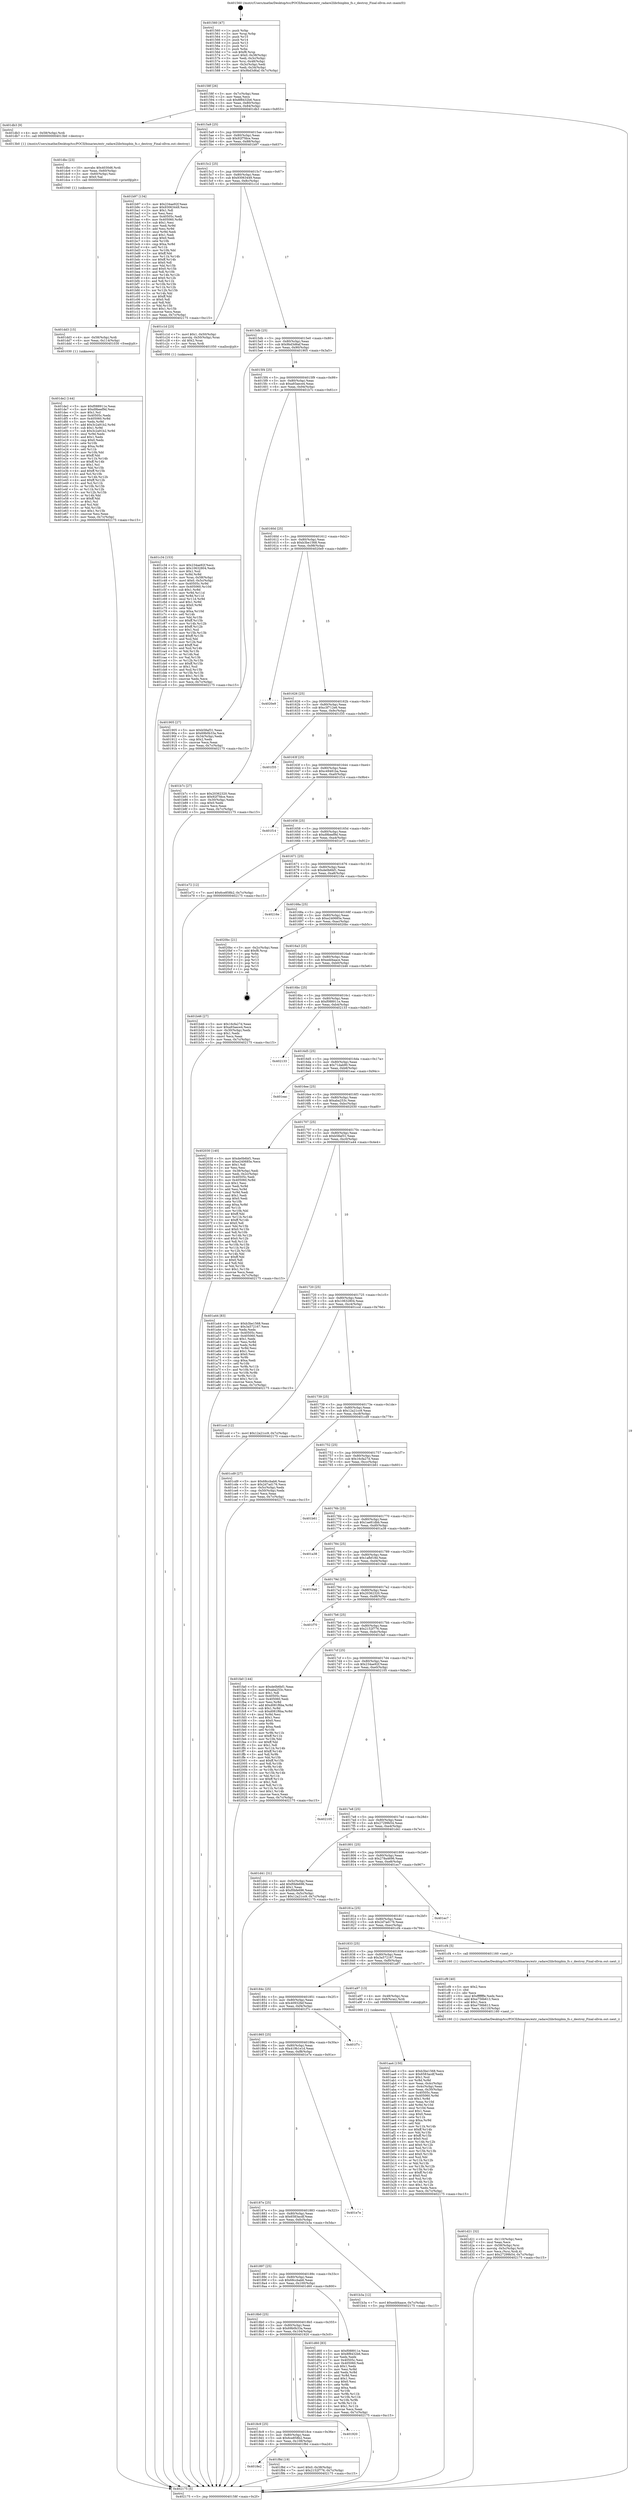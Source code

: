 digraph "0x401560" {
  label = "0x401560 (/mnt/c/Users/mathe/Desktop/tcc/POCII/binaries/extr_radare2librbinpbin_fs.c_destroy_Final-ollvm.out::main(0))"
  labelloc = "t"
  node[shape=record]

  Entry [label="",width=0.3,height=0.3,shape=circle,fillcolor=black,style=filled]
  "0x40158f" [label="{
     0x40158f [26]\l
     | [instrs]\l
     &nbsp;&nbsp;0x40158f \<+3\>: mov -0x7c(%rbp),%eax\l
     &nbsp;&nbsp;0x401592 \<+2\>: mov %eax,%ecx\l
     &nbsp;&nbsp;0x401594 \<+6\>: sub $0x8f8432b6,%ecx\l
     &nbsp;&nbsp;0x40159a \<+3\>: mov %eax,-0x80(%rbp)\l
     &nbsp;&nbsp;0x40159d \<+6\>: mov %ecx,-0x84(%rbp)\l
     &nbsp;&nbsp;0x4015a3 \<+6\>: je 0000000000401db3 \<main+0x853\>\l
  }"]
  "0x401db3" [label="{
     0x401db3 [9]\l
     | [instrs]\l
     &nbsp;&nbsp;0x401db3 \<+4\>: mov -0x58(%rbp),%rdi\l
     &nbsp;&nbsp;0x401db7 \<+5\>: call 00000000004013b0 \<destroy\>\l
     | [calls]\l
     &nbsp;&nbsp;0x4013b0 \{1\} (/mnt/c/Users/mathe/Desktop/tcc/POCII/binaries/extr_radare2librbinpbin_fs.c_destroy_Final-ollvm.out::destroy)\l
  }"]
  "0x4015a9" [label="{
     0x4015a9 [25]\l
     | [instrs]\l
     &nbsp;&nbsp;0x4015a9 \<+5\>: jmp 00000000004015ae \<main+0x4e\>\l
     &nbsp;&nbsp;0x4015ae \<+3\>: mov -0x80(%rbp),%eax\l
     &nbsp;&nbsp;0x4015b1 \<+5\>: sub $0x92f7fdce,%eax\l
     &nbsp;&nbsp;0x4015b6 \<+6\>: mov %eax,-0x88(%rbp)\l
     &nbsp;&nbsp;0x4015bc \<+6\>: je 0000000000401b97 \<main+0x637\>\l
  }"]
  Exit [label="",width=0.3,height=0.3,shape=circle,fillcolor=black,style=filled,peripheries=2]
  "0x401b97" [label="{
     0x401b97 [134]\l
     | [instrs]\l
     &nbsp;&nbsp;0x401b97 \<+5\>: mov $0x234ae92f,%eax\l
     &nbsp;&nbsp;0x401b9c \<+5\>: mov $0x93063449,%ecx\l
     &nbsp;&nbsp;0x401ba1 \<+2\>: mov $0x1,%dl\l
     &nbsp;&nbsp;0x401ba3 \<+2\>: xor %esi,%esi\l
     &nbsp;&nbsp;0x401ba5 \<+7\>: mov 0x40505c,%edi\l
     &nbsp;&nbsp;0x401bac \<+8\>: mov 0x405060,%r8d\l
     &nbsp;&nbsp;0x401bb4 \<+3\>: sub $0x1,%esi\l
     &nbsp;&nbsp;0x401bb7 \<+3\>: mov %edi,%r9d\l
     &nbsp;&nbsp;0x401bba \<+3\>: add %esi,%r9d\l
     &nbsp;&nbsp;0x401bbd \<+4\>: imul %r9d,%edi\l
     &nbsp;&nbsp;0x401bc1 \<+3\>: and $0x1,%edi\l
     &nbsp;&nbsp;0x401bc4 \<+3\>: cmp $0x0,%edi\l
     &nbsp;&nbsp;0x401bc7 \<+4\>: sete %r10b\l
     &nbsp;&nbsp;0x401bcb \<+4\>: cmp $0xa,%r8d\l
     &nbsp;&nbsp;0x401bcf \<+4\>: setl %r11b\l
     &nbsp;&nbsp;0x401bd3 \<+3\>: mov %r10b,%bl\l
     &nbsp;&nbsp;0x401bd6 \<+3\>: xor $0xff,%bl\l
     &nbsp;&nbsp;0x401bd9 \<+3\>: mov %r11b,%r14b\l
     &nbsp;&nbsp;0x401bdc \<+4\>: xor $0xff,%r14b\l
     &nbsp;&nbsp;0x401be0 \<+3\>: xor $0x0,%dl\l
     &nbsp;&nbsp;0x401be3 \<+3\>: mov %bl,%r15b\l
     &nbsp;&nbsp;0x401be6 \<+4\>: and $0x0,%r15b\l
     &nbsp;&nbsp;0x401bea \<+3\>: and %dl,%r10b\l
     &nbsp;&nbsp;0x401bed \<+3\>: mov %r14b,%r12b\l
     &nbsp;&nbsp;0x401bf0 \<+4\>: and $0x0,%r12b\l
     &nbsp;&nbsp;0x401bf4 \<+3\>: and %dl,%r11b\l
     &nbsp;&nbsp;0x401bf7 \<+3\>: or %r10b,%r15b\l
     &nbsp;&nbsp;0x401bfa \<+3\>: or %r11b,%r12b\l
     &nbsp;&nbsp;0x401bfd \<+3\>: xor %r12b,%r15b\l
     &nbsp;&nbsp;0x401c00 \<+3\>: or %r14b,%bl\l
     &nbsp;&nbsp;0x401c03 \<+3\>: xor $0xff,%bl\l
     &nbsp;&nbsp;0x401c06 \<+3\>: or $0x0,%dl\l
     &nbsp;&nbsp;0x401c09 \<+2\>: and %dl,%bl\l
     &nbsp;&nbsp;0x401c0b \<+3\>: or %bl,%r15b\l
     &nbsp;&nbsp;0x401c0e \<+4\>: test $0x1,%r15b\l
     &nbsp;&nbsp;0x401c12 \<+3\>: cmovne %ecx,%eax\l
     &nbsp;&nbsp;0x401c15 \<+3\>: mov %eax,-0x7c(%rbp)\l
     &nbsp;&nbsp;0x401c18 \<+5\>: jmp 0000000000402175 \<main+0xc15\>\l
  }"]
  "0x4015c2" [label="{
     0x4015c2 [25]\l
     | [instrs]\l
     &nbsp;&nbsp;0x4015c2 \<+5\>: jmp 00000000004015c7 \<main+0x67\>\l
     &nbsp;&nbsp;0x4015c7 \<+3\>: mov -0x80(%rbp),%eax\l
     &nbsp;&nbsp;0x4015ca \<+5\>: sub $0x93063449,%eax\l
     &nbsp;&nbsp;0x4015cf \<+6\>: mov %eax,-0x8c(%rbp)\l
     &nbsp;&nbsp;0x4015d5 \<+6\>: je 0000000000401c1d \<main+0x6bd\>\l
  }"]
  "0x4018e2" [label="{
     0x4018e2\l
  }", style=dashed]
  "0x401c1d" [label="{
     0x401c1d [23]\l
     | [instrs]\l
     &nbsp;&nbsp;0x401c1d \<+7\>: movl $0x1,-0x50(%rbp)\l
     &nbsp;&nbsp;0x401c24 \<+4\>: movslq -0x50(%rbp),%rax\l
     &nbsp;&nbsp;0x401c28 \<+4\>: shl $0x2,%rax\l
     &nbsp;&nbsp;0x401c2c \<+3\>: mov %rax,%rdi\l
     &nbsp;&nbsp;0x401c2f \<+5\>: call 0000000000401050 \<malloc@plt\>\l
     | [calls]\l
     &nbsp;&nbsp;0x401050 \{1\} (unknown)\l
  }"]
  "0x4015db" [label="{
     0x4015db [25]\l
     | [instrs]\l
     &nbsp;&nbsp;0x4015db \<+5\>: jmp 00000000004015e0 \<main+0x80\>\l
     &nbsp;&nbsp;0x4015e0 \<+3\>: mov -0x80(%rbp),%eax\l
     &nbsp;&nbsp;0x4015e3 \<+5\>: sub $0x9bd3d6af,%eax\l
     &nbsp;&nbsp;0x4015e8 \<+6\>: mov %eax,-0x90(%rbp)\l
     &nbsp;&nbsp;0x4015ee \<+6\>: je 0000000000401905 \<main+0x3a5\>\l
  }"]
  "0x401f8d" [label="{
     0x401f8d [19]\l
     | [instrs]\l
     &nbsp;&nbsp;0x401f8d \<+7\>: movl $0x0,-0x38(%rbp)\l
     &nbsp;&nbsp;0x401f94 \<+7\>: movl $0x2152f776,-0x7c(%rbp)\l
     &nbsp;&nbsp;0x401f9b \<+5\>: jmp 0000000000402175 \<main+0xc15\>\l
  }"]
  "0x401905" [label="{
     0x401905 [27]\l
     | [instrs]\l
     &nbsp;&nbsp;0x401905 \<+5\>: mov $0xb58af31,%eax\l
     &nbsp;&nbsp;0x40190a \<+5\>: mov $0x69b0b33a,%ecx\l
     &nbsp;&nbsp;0x40190f \<+3\>: mov -0x34(%rbp),%edx\l
     &nbsp;&nbsp;0x401912 \<+3\>: cmp $0x2,%edx\l
     &nbsp;&nbsp;0x401915 \<+3\>: cmovne %ecx,%eax\l
     &nbsp;&nbsp;0x401918 \<+3\>: mov %eax,-0x7c(%rbp)\l
     &nbsp;&nbsp;0x40191b \<+5\>: jmp 0000000000402175 \<main+0xc15\>\l
  }"]
  "0x4015f4" [label="{
     0x4015f4 [25]\l
     | [instrs]\l
     &nbsp;&nbsp;0x4015f4 \<+5\>: jmp 00000000004015f9 \<main+0x99\>\l
     &nbsp;&nbsp;0x4015f9 \<+3\>: mov -0x80(%rbp),%eax\l
     &nbsp;&nbsp;0x4015fc \<+5\>: sub $0xa93aece4,%eax\l
     &nbsp;&nbsp;0x401601 \<+6\>: mov %eax,-0x94(%rbp)\l
     &nbsp;&nbsp;0x401607 \<+6\>: je 0000000000401b7c \<main+0x61c\>\l
  }"]
  "0x402175" [label="{
     0x402175 [5]\l
     | [instrs]\l
     &nbsp;&nbsp;0x402175 \<+5\>: jmp 000000000040158f \<main+0x2f\>\l
  }"]
  "0x401560" [label="{
     0x401560 [47]\l
     | [instrs]\l
     &nbsp;&nbsp;0x401560 \<+1\>: push %rbp\l
     &nbsp;&nbsp;0x401561 \<+3\>: mov %rsp,%rbp\l
     &nbsp;&nbsp;0x401564 \<+2\>: push %r15\l
     &nbsp;&nbsp;0x401566 \<+2\>: push %r14\l
     &nbsp;&nbsp;0x401568 \<+2\>: push %r13\l
     &nbsp;&nbsp;0x40156a \<+2\>: push %r12\l
     &nbsp;&nbsp;0x40156c \<+1\>: push %rbx\l
     &nbsp;&nbsp;0x40156d \<+7\>: sub $0xf8,%rsp\l
     &nbsp;&nbsp;0x401574 \<+7\>: movl $0x0,-0x38(%rbp)\l
     &nbsp;&nbsp;0x40157b \<+3\>: mov %edi,-0x3c(%rbp)\l
     &nbsp;&nbsp;0x40157e \<+4\>: mov %rsi,-0x48(%rbp)\l
     &nbsp;&nbsp;0x401582 \<+3\>: mov -0x3c(%rbp),%edi\l
     &nbsp;&nbsp;0x401585 \<+3\>: mov %edi,-0x34(%rbp)\l
     &nbsp;&nbsp;0x401588 \<+7\>: movl $0x9bd3d6af,-0x7c(%rbp)\l
  }"]
  "0x4018c9" [label="{
     0x4018c9 [25]\l
     | [instrs]\l
     &nbsp;&nbsp;0x4018c9 \<+5\>: jmp 00000000004018ce \<main+0x36e\>\l
     &nbsp;&nbsp;0x4018ce \<+3\>: mov -0x80(%rbp),%eax\l
     &nbsp;&nbsp;0x4018d1 \<+5\>: sub $0x6ce858b2,%eax\l
     &nbsp;&nbsp;0x4018d6 \<+6\>: mov %eax,-0x108(%rbp)\l
     &nbsp;&nbsp;0x4018dc \<+6\>: je 0000000000401f8d \<main+0xa2d\>\l
  }"]
  "0x401b7c" [label="{
     0x401b7c [27]\l
     | [instrs]\l
     &nbsp;&nbsp;0x401b7c \<+5\>: mov $0x20362320,%eax\l
     &nbsp;&nbsp;0x401b81 \<+5\>: mov $0x92f7fdce,%ecx\l
     &nbsp;&nbsp;0x401b86 \<+3\>: mov -0x30(%rbp),%edx\l
     &nbsp;&nbsp;0x401b89 \<+3\>: cmp $0x0,%edx\l
     &nbsp;&nbsp;0x401b8c \<+3\>: cmove %ecx,%eax\l
     &nbsp;&nbsp;0x401b8f \<+3\>: mov %eax,-0x7c(%rbp)\l
     &nbsp;&nbsp;0x401b92 \<+5\>: jmp 0000000000402175 \<main+0xc15\>\l
  }"]
  "0x40160d" [label="{
     0x40160d [25]\l
     | [instrs]\l
     &nbsp;&nbsp;0x40160d \<+5\>: jmp 0000000000401612 \<main+0xb2\>\l
     &nbsp;&nbsp;0x401612 \<+3\>: mov -0x80(%rbp),%eax\l
     &nbsp;&nbsp;0x401615 \<+5\>: sub $0xb3be1568,%eax\l
     &nbsp;&nbsp;0x40161a \<+6\>: mov %eax,-0x98(%rbp)\l
     &nbsp;&nbsp;0x401620 \<+6\>: je 00000000004020e9 \<main+0xb89\>\l
  }"]
  "0x401920" [label="{
     0x401920\l
  }", style=dashed]
  "0x4020e9" [label="{
     0x4020e9\l
  }", style=dashed]
  "0x401626" [label="{
     0x401626 [25]\l
     | [instrs]\l
     &nbsp;&nbsp;0x401626 \<+5\>: jmp 000000000040162b \<main+0xcb\>\l
     &nbsp;&nbsp;0x40162b \<+3\>: mov -0x80(%rbp),%eax\l
     &nbsp;&nbsp;0x40162e \<+5\>: sub $0xc3f712e6,%eax\l
     &nbsp;&nbsp;0x401633 \<+6\>: mov %eax,-0x9c(%rbp)\l
     &nbsp;&nbsp;0x401639 \<+6\>: je 0000000000401f35 \<main+0x9d5\>\l
  }"]
  "0x401de2" [label="{
     0x401de2 [144]\l
     | [instrs]\l
     &nbsp;&nbsp;0x401de2 \<+5\>: mov $0xf088911e,%eax\l
     &nbsp;&nbsp;0x401de7 \<+5\>: mov $0xd9beef9d,%esi\l
     &nbsp;&nbsp;0x401dec \<+2\>: mov $0x1,%cl\l
     &nbsp;&nbsp;0x401dee \<+7\>: mov 0x40505c,%edx\l
     &nbsp;&nbsp;0x401df5 \<+8\>: mov 0x405060,%r8d\l
     &nbsp;&nbsp;0x401dfd \<+3\>: mov %edx,%r9d\l
     &nbsp;&nbsp;0x401e00 \<+7\>: add $0x3c2a91b2,%r9d\l
     &nbsp;&nbsp;0x401e07 \<+4\>: sub $0x1,%r9d\l
     &nbsp;&nbsp;0x401e0b \<+7\>: sub $0x3c2a91b2,%r9d\l
     &nbsp;&nbsp;0x401e12 \<+4\>: imul %r9d,%edx\l
     &nbsp;&nbsp;0x401e16 \<+3\>: and $0x1,%edx\l
     &nbsp;&nbsp;0x401e19 \<+3\>: cmp $0x0,%edx\l
     &nbsp;&nbsp;0x401e1c \<+4\>: sete %r10b\l
     &nbsp;&nbsp;0x401e20 \<+4\>: cmp $0xa,%r8d\l
     &nbsp;&nbsp;0x401e24 \<+4\>: setl %r11b\l
     &nbsp;&nbsp;0x401e28 \<+3\>: mov %r10b,%bl\l
     &nbsp;&nbsp;0x401e2b \<+3\>: xor $0xff,%bl\l
     &nbsp;&nbsp;0x401e2e \<+3\>: mov %r11b,%r14b\l
     &nbsp;&nbsp;0x401e31 \<+4\>: xor $0xff,%r14b\l
     &nbsp;&nbsp;0x401e35 \<+3\>: xor $0x1,%cl\l
     &nbsp;&nbsp;0x401e38 \<+3\>: mov %bl,%r15b\l
     &nbsp;&nbsp;0x401e3b \<+4\>: and $0xff,%r15b\l
     &nbsp;&nbsp;0x401e3f \<+3\>: and %cl,%r10b\l
     &nbsp;&nbsp;0x401e42 \<+3\>: mov %r14b,%r12b\l
     &nbsp;&nbsp;0x401e45 \<+4\>: and $0xff,%r12b\l
     &nbsp;&nbsp;0x401e49 \<+3\>: and %cl,%r11b\l
     &nbsp;&nbsp;0x401e4c \<+3\>: or %r10b,%r15b\l
     &nbsp;&nbsp;0x401e4f \<+3\>: or %r11b,%r12b\l
     &nbsp;&nbsp;0x401e52 \<+3\>: xor %r12b,%r15b\l
     &nbsp;&nbsp;0x401e55 \<+3\>: or %r14b,%bl\l
     &nbsp;&nbsp;0x401e58 \<+3\>: xor $0xff,%bl\l
     &nbsp;&nbsp;0x401e5b \<+3\>: or $0x1,%cl\l
     &nbsp;&nbsp;0x401e5e \<+2\>: and %cl,%bl\l
     &nbsp;&nbsp;0x401e60 \<+3\>: or %bl,%r15b\l
     &nbsp;&nbsp;0x401e63 \<+4\>: test $0x1,%r15b\l
     &nbsp;&nbsp;0x401e67 \<+3\>: cmovne %esi,%eax\l
     &nbsp;&nbsp;0x401e6a \<+3\>: mov %eax,-0x7c(%rbp)\l
     &nbsp;&nbsp;0x401e6d \<+5\>: jmp 0000000000402175 \<main+0xc15\>\l
  }"]
  "0x401f35" [label="{
     0x401f35\l
  }", style=dashed]
  "0x40163f" [label="{
     0x40163f [25]\l
     | [instrs]\l
     &nbsp;&nbsp;0x40163f \<+5\>: jmp 0000000000401644 \<main+0xe4\>\l
     &nbsp;&nbsp;0x401644 \<+3\>: mov -0x80(%rbp),%eax\l
     &nbsp;&nbsp;0x401647 \<+5\>: sub $0xc49481ba,%eax\l
     &nbsp;&nbsp;0x40164c \<+6\>: mov %eax,-0xa0(%rbp)\l
     &nbsp;&nbsp;0x401652 \<+6\>: je 0000000000401f14 \<main+0x9b4\>\l
  }"]
  "0x401dd3" [label="{
     0x401dd3 [15]\l
     | [instrs]\l
     &nbsp;&nbsp;0x401dd3 \<+4\>: mov -0x58(%rbp),%rdi\l
     &nbsp;&nbsp;0x401dd7 \<+6\>: mov %eax,-0x114(%rbp)\l
     &nbsp;&nbsp;0x401ddd \<+5\>: call 0000000000401030 \<free@plt\>\l
     | [calls]\l
     &nbsp;&nbsp;0x401030 \{1\} (unknown)\l
  }"]
  "0x401f14" [label="{
     0x401f14\l
  }", style=dashed]
  "0x401658" [label="{
     0x401658 [25]\l
     | [instrs]\l
     &nbsp;&nbsp;0x401658 \<+5\>: jmp 000000000040165d \<main+0xfd\>\l
     &nbsp;&nbsp;0x40165d \<+3\>: mov -0x80(%rbp),%eax\l
     &nbsp;&nbsp;0x401660 \<+5\>: sub $0xd9beef9d,%eax\l
     &nbsp;&nbsp;0x401665 \<+6\>: mov %eax,-0xa4(%rbp)\l
     &nbsp;&nbsp;0x40166b \<+6\>: je 0000000000401e72 \<main+0x912\>\l
  }"]
  "0x401dbc" [label="{
     0x401dbc [23]\l
     | [instrs]\l
     &nbsp;&nbsp;0x401dbc \<+10\>: movabs $0x4030d6,%rdi\l
     &nbsp;&nbsp;0x401dc6 \<+3\>: mov %eax,-0x60(%rbp)\l
     &nbsp;&nbsp;0x401dc9 \<+3\>: mov -0x60(%rbp),%esi\l
     &nbsp;&nbsp;0x401dcc \<+2\>: mov $0x0,%al\l
     &nbsp;&nbsp;0x401dce \<+5\>: call 0000000000401040 \<printf@plt\>\l
     | [calls]\l
     &nbsp;&nbsp;0x401040 \{1\} (unknown)\l
  }"]
  "0x401e72" [label="{
     0x401e72 [12]\l
     | [instrs]\l
     &nbsp;&nbsp;0x401e72 \<+7\>: movl $0x6ce858b2,-0x7c(%rbp)\l
     &nbsp;&nbsp;0x401e79 \<+5\>: jmp 0000000000402175 \<main+0xc15\>\l
  }"]
  "0x401671" [label="{
     0x401671 [25]\l
     | [instrs]\l
     &nbsp;&nbsp;0x401671 \<+5\>: jmp 0000000000401676 \<main+0x116\>\l
     &nbsp;&nbsp;0x401676 \<+3\>: mov -0x80(%rbp),%eax\l
     &nbsp;&nbsp;0x401679 \<+5\>: sub $0xde0b6bf1,%eax\l
     &nbsp;&nbsp;0x40167e \<+6\>: mov %eax,-0xa8(%rbp)\l
     &nbsp;&nbsp;0x401684 \<+6\>: je 000000000040216e \<main+0xc0e\>\l
  }"]
  "0x4018b0" [label="{
     0x4018b0 [25]\l
     | [instrs]\l
     &nbsp;&nbsp;0x4018b0 \<+5\>: jmp 00000000004018b5 \<main+0x355\>\l
     &nbsp;&nbsp;0x4018b5 \<+3\>: mov -0x80(%rbp),%eax\l
     &nbsp;&nbsp;0x4018b8 \<+5\>: sub $0x69b0b33a,%eax\l
     &nbsp;&nbsp;0x4018bd \<+6\>: mov %eax,-0x104(%rbp)\l
     &nbsp;&nbsp;0x4018c3 \<+6\>: je 0000000000401920 \<main+0x3c0\>\l
  }"]
  "0x40216e" [label="{
     0x40216e\l
  }", style=dashed]
  "0x40168a" [label="{
     0x40168a [25]\l
     | [instrs]\l
     &nbsp;&nbsp;0x40168a \<+5\>: jmp 000000000040168f \<main+0x12f\>\l
     &nbsp;&nbsp;0x40168f \<+3\>: mov -0x80(%rbp),%eax\l
     &nbsp;&nbsp;0x401692 \<+5\>: sub $0xe240685e,%eax\l
     &nbsp;&nbsp;0x401697 \<+6\>: mov %eax,-0xac(%rbp)\l
     &nbsp;&nbsp;0x40169d \<+6\>: je 00000000004020bc \<main+0xb5c\>\l
  }"]
  "0x401d60" [label="{
     0x401d60 [83]\l
     | [instrs]\l
     &nbsp;&nbsp;0x401d60 \<+5\>: mov $0xf088911e,%eax\l
     &nbsp;&nbsp;0x401d65 \<+5\>: mov $0x8f8432b6,%ecx\l
     &nbsp;&nbsp;0x401d6a \<+2\>: xor %edx,%edx\l
     &nbsp;&nbsp;0x401d6c \<+7\>: mov 0x40505c,%esi\l
     &nbsp;&nbsp;0x401d73 \<+7\>: mov 0x405060,%edi\l
     &nbsp;&nbsp;0x401d7a \<+3\>: sub $0x1,%edx\l
     &nbsp;&nbsp;0x401d7d \<+3\>: mov %esi,%r8d\l
     &nbsp;&nbsp;0x401d80 \<+3\>: add %edx,%r8d\l
     &nbsp;&nbsp;0x401d83 \<+4\>: imul %r8d,%esi\l
     &nbsp;&nbsp;0x401d87 \<+3\>: and $0x1,%esi\l
     &nbsp;&nbsp;0x401d8a \<+3\>: cmp $0x0,%esi\l
     &nbsp;&nbsp;0x401d8d \<+4\>: sete %r9b\l
     &nbsp;&nbsp;0x401d91 \<+3\>: cmp $0xa,%edi\l
     &nbsp;&nbsp;0x401d94 \<+4\>: setl %r10b\l
     &nbsp;&nbsp;0x401d98 \<+3\>: mov %r9b,%r11b\l
     &nbsp;&nbsp;0x401d9b \<+3\>: and %r10b,%r11b\l
     &nbsp;&nbsp;0x401d9e \<+3\>: xor %r10b,%r9b\l
     &nbsp;&nbsp;0x401da1 \<+3\>: or %r9b,%r11b\l
     &nbsp;&nbsp;0x401da4 \<+4\>: test $0x1,%r11b\l
     &nbsp;&nbsp;0x401da8 \<+3\>: cmovne %ecx,%eax\l
     &nbsp;&nbsp;0x401dab \<+3\>: mov %eax,-0x7c(%rbp)\l
     &nbsp;&nbsp;0x401dae \<+5\>: jmp 0000000000402175 \<main+0xc15\>\l
  }"]
  "0x4020bc" [label="{
     0x4020bc [21]\l
     | [instrs]\l
     &nbsp;&nbsp;0x4020bc \<+3\>: mov -0x2c(%rbp),%eax\l
     &nbsp;&nbsp;0x4020bf \<+7\>: add $0xf8,%rsp\l
     &nbsp;&nbsp;0x4020c6 \<+1\>: pop %rbx\l
     &nbsp;&nbsp;0x4020c7 \<+2\>: pop %r12\l
     &nbsp;&nbsp;0x4020c9 \<+2\>: pop %r13\l
     &nbsp;&nbsp;0x4020cb \<+2\>: pop %r14\l
     &nbsp;&nbsp;0x4020cd \<+2\>: pop %r15\l
     &nbsp;&nbsp;0x4020cf \<+1\>: pop %rbp\l
     &nbsp;&nbsp;0x4020d0 \<+1\>: ret\l
  }"]
  "0x4016a3" [label="{
     0x4016a3 [25]\l
     | [instrs]\l
     &nbsp;&nbsp;0x4016a3 \<+5\>: jmp 00000000004016a8 \<main+0x148\>\l
     &nbsp;&nbsp;0x4016a8 \<+3\>: mov -0x80(%rbp),%eax\l
     &nbsp;&nbsp;0x4016ab \<+5\>: sub $0xedd4aace,%eax\l
     &nbsp;&nbsp;0x4016b0 \<+6\>: mov %eax,-0xb0(%rbp)\l
     &nbsp;&nbsp;0x4016b6 \<+6\>: je 0000000000401b46 \<main+0x5e6\>\l
  }"]
  "0x401d21" [label="{
     0x401d21 [32]\l
     | [instrs]\l
     &nbsp;&nbsp;0x401d21 \<+6\>: mov -0x110(%rbp),%ecx\l
     &nbsp;&nbsp;0x401d27 \<+3\>: imul %eax,%ecx\l
     &nbsp;&nbsp;0x401d2a \<+4\>: mov -0x58(%rbp),%rsi\l
     &nbsp;&nbsp;0x401d2e \<+4\>: movslq -0x5c(%rbp),%rdi\l
     &nbsp;&nbsp;0x401d32 \<+3\>: mov %ecx,(%rsi,%rdi,4)\l
     &nbsp;&nbsp;0x401d35 \<+7\>: movl $0x27299b54,-0x7c(%rbp)\l
     &nbsp;&nbsp;0x401d3c \<+5\>: jmp 0000000000402175 \<main+0xc15\>\l
  }"]
  "0x401b46" [label="{
     0x401b46 [27]\l
     | [instrs]\l
     &nbsp;&nbsp;0x401b46 \<+5\>: mov $0x16cfa27d,%eax\l
     &nbsp;&nbsp;0x401b4b \<+5\>: mov $0xa93aece4,%ecx\l
     &nbsp;&nbsp;0x401b50 \<+3\>: mov -0x30(%rbp),%edx\l
     &nbsp;&nbsp;0x401b53 \<+3\>: cmp $0x1,%edx\l
     &nbsp;&nbsp;0x401b56 \<+3\>: cmovl %ecx,%eax\l
     &nbsp;&nbsp;0x401b59 \<+3\>: mov %eax,-0x7c(%rbp)\l
     &nbsp;&nbsp;0x401b5c \<+5\>: jmp 0000000000402175 \<main+0xc15\>\l
  }"]
  "0x4016bc" [label="{
     0x4016bc [25]\l
     | [instrs]\l
     &nbsp;&nbsp;0x4016bc \<+5\>: jmp 00000000004016c1 \<main+0x161\>\l
     &nbsp;&nbsp;0x4016c1 \<+3\>: mov -0x80(%rbp),%eax\l
     &nbsp;&nbsp;0x4016c4 \<+5\>: sub $0xf088911e,%eax\l
     &nbsp;&nbsp;0x4016c9 \<+6\>: mov %eax,-0xb4(%rbp)\l
     &nbsp;&nbsp;0x4016cf \<+6\>: je 0000000000402133 \<main+0xbd3\>\l
  }"]
  "0x401cf9" [label="{
     0x401cf9 [40]\l
     | [instrs]\l
     &nbsp;&nbsp;0x401cf9 \<+5\>: mov $0x2,%ecx\l
     &nbsp;&nbsp;0x401cfe \<+1\>: cltd\l
     &nbsp;&nbsp;0x401cff \<+2\>: idiv %ecx\l
     &nbsp;&nbsp;0x401d01 \<+6\>: imul $0xfffffffe,%edx,%ecx\l
     &nbsp;&nbsp;0x401d07 \<+6\>: add $0xe756b613,%ecx\l
     &nbsp;&nbsp;0x401d0d \<+3\>: add $0x1,%ecx\l
     &nbsp;&nbsp;0x401d10 \<+6\>: sub $0xe756b613,%ecx\l
     &nbsp;&nbsp;0x401d16 \<+6\>: mov %ecx,-0x110(%rbp)\l
     &nbsp;&nbsp;0x401d1c \<+5\>: call 0000000000401160 \<next_i\>\l
     | [calls]\l
     &nbsp;&nbsp;0x401160 \{1\} (/mnt/c/Users/mathe/Desktop/tcc/POCII/binaries/extr_radare2librbinpbin_fs.c_destroy_Final-ollvm.out::next_i)\l
  }"]
  "0x402133" [label="{
     0x402133\l
  }", style=dashed]
  "0x4016d5" [label="{
     0x4016d5 [25]\l
     | [instrs]\l
     &nbsp;&nbsp;0x4016d5 \<+5\>: jmp 00000000004016da \<main+0x17a\>\l
     &nbsp;&nbsp;0x4016da \<+3\>: mov -0x80(%rbp),%eax\l
     &nbsp;&nbsp;0x4016dd \<+5\>: sub $0x71dab90,%eax\l
     &nbsp;&nbsp;0x4016e2 \<+6\>: mov %eax,-0xb8(%rbp)\l
     &nbsp;&nbsp;0x4016e8 \<+6\>: je 0000000000401eac \<main+0x94c\>\l
  }"]
  "0x401c34" [label="{
     0x401c34 [153]\l
     | [instrs]\l
     &nbsp;&nbsp;0x401c34 \<+5\>: mov $0x234ae92f,%ecx\l
     &nbsp;&nbsp;0x401c39 \<+5\>: mov $0x10632804,%edx\l
     &nbsp;&nbsp;0x401c3e \<+3\>: mov $0x1,%sil\l
     &nbsp;&nbsp;0x401c41 \<+3\>: xor %r8d,%r8d\l
     &nbsp;&nbsp;0x401c44 \<+4\>: mov %rax,-0x58(%rbp)\l
     &nbsp;&nbsp;0x401c48 \<+7\>: movl $0x0,-0x5c(%rbp)\l
     &nbsp;&nbsp;0x401c4f \<+8\>: mov 0x40505c,%r9d\l
     &nbsp;&nbsp;0x401c57 \<+8\>: mov 0x405060,%r10d\l
     &nbsp;&nbsp;0x401c5f \<+4\>: sub $0x1,%r8d\l
     &nbsp;&nbsp;0x401c63 \<+3\>: mov %r9d,%r11d\l
     &nbsp;&nbsp;0x401c66 \<+3\>: add %r8d,%r11d\l
     &nbsp;&nbsp;0x401c69 \<+4\>: imul %r11d,%r9d\l
     &nbsp;&nbsp;0x401c6d \<+4\>: and $0x1,%r9d\l
     &nbsp;&nbsp;0x401c71 \<+4\>: cmp $0x0,%r9d\l
     &nbsp;&nbsp;0x401c75 \<+3\>: sete %bl\l
     &nbsp;&nbsp;0x401c78 \<+4\>: cmp $0xa,%r10d\l
     &nbsp;&nbsp;0x401c7c \<+4\>: setl %r14b\l
     &nbsp;&nbsp;0x401c80 \<+3\>: mov %bl,%r15b\l
     &nbsp;&nbsp;0x401c83 \<+4\>: xor $0xff,%r15b\l
     &nbsp;&nbsp;0x401c87 \<+3\>: mov %r14b,%r12b\l
     &nbsp;&nbsp;0x401c8a \<+4\>: xor $0xff,%r12b\l
     &nbsp;&nbsp;0x401c8e \<+4\>: xor $0x1,%sil\l
     &nbsp;&nbsp;0x401c92 \<+3\>: mov %r15b,%r13b\l
     &nbsp;&nbsp;0x401c95 \<+4\>: and $0xff,%r13b\l
     &nbsp;&nbsp;0x401c99 \<+3\>: and %sil,%bl\l
     &nbsp;&nbsp;0x401c9c \<+3\>: mov %r12b,%al\l
     &nbsp;&nbsp;0x401c9f \<+2\>: and $0xff,%al\l
     &nbsp;&nbsp;0x401ca1 \<+3\>: and %sil,%r14b\l
     &nbsp;&nbsp;0x401ca4 \<+3\>: or %bl,%r13b\l
     &nbsp;&nbsp;0x401ca7 \<+3\>: or %r14b,%al\l
     &nbsp;&nbsp;0x401caa \<+3\>: xor %al,%r13b\l
     &nbsp;&nbsp;0x401cad \<+3\>: or %r12b,%r15b\l
     &nbsp;&nbsp;0x401cb0 \<+4\>: xor $0xff,%r15b\l
     &nbsp;&nbsp;0x401cb4 \<+4\>: or $0x1,%sil\l
     &nbsp;&nbsp;0x401cb8 \<+3\>: and %sil,%r15b\l
     &nbsp;&nbsp;0x401cbb \<+3\>: or %r15b,%r13b\l
     &nbsp;&nbsp;0x401cbe \<+4\>: test $0x1,%r13b\l
     &nbsp;&nbsp;0x401cc2 \<+3\>: cmovne %edx,%ecx\l
     &nbsp;&nbsp;0x401cc5 \<+3\>: mov %ecx,-0x7c(%rbp)\l
     &nbsp;&nbsp;0x401cc8 \<+5\>: jmp 0000000000402175 \<main+0xc15\>\l
  }"]
  "0x401eac" [label="{
     0x401eac\l
  }", style=dashed]
  "0x4016ee" [label="{
     0x4016ee [25]\l
     | [instrs]\l
     &nbsp;&nbsp;0x4016ee \<+5\>: jmp 00000000004016f3 \<main+0x193\>\l
     &nbsp;&nbsp;0x4016f3 \<+3\>: mov -0x80(%rbp),%eax\l
     &nbsp;&nbsp;0x4016f6 \<+5\>: sub $0xaba253c,%eax\l
     &nbsp;&nbsp;0x4016fb \<+6\>: mov %eax,-0xbc(%rbp)\l
     &nbsp;&nbsp;0x401701 \<+6\>: je 0000000000402030 \<main+0xad0\>\l
  }"]
  "0x401897" [label="{
     0x401897 [25]\l
     | [instrs]\l
     &nbsp;&nbsp;0x401897 \<+5\>: jmp 000000000040189c \<main+0x33c\>\l
     &nbsp;&nbsp;0x40189c \<+3\>: mov -0x80(%rbp),%eax\l
     &nbsp;&nbsp;0x40189f \<+5\>: sub $0x68ccbab6,%eax\l
     &nbsp;&nbsp;0x4018a4 \<+6\>: mov %eax,-0x100(%rbp)\l
     &nbsp;&nbsp;0x4018aa \<+6\>: je 0000000000401d60 \<main+0x800\>\l
  }"]
  "0x402030" [label="{
     0x402030 [140]\l
     | [instrs]\l
     &nbsp;&nbsp;0x402030 \<+5\>: mov $0xde0b6bf1,%eax\l
     &nbsp;&nbsp;0x402035 \<+5\>: mov $0xe240685e,%ecx\l
     &nbsp;&nbsp;0x40203a \<+2\>: mov $0x1,%dl\l
     &nbsp;&nbsp;0x40203c \<+2\>: xor %esi,%esi\l
     &nbsp;&nbsp;0x40203e \<+3\>: mov -0x38(%rbp),%edi\l
     &nbsp;&nbsp;0x402041 \<+3\>: mov %edi,-0x2c(%rbp)\l
     &nbsp;&nbsp;0x402044 \<+7\>: mov 0x40505c,%edi\l
     &nbsp;&nbsp;0x40204b \<+8\>: mov 0x405060,%r8d\l
     &nbsp;&nbsp;0x402053 \<+3\>: sub $0x1,%esi\l
     &nbsp;&nbsp;0x402056 \<+3\>: mov %edi,%r9d\l
     &nbsp;&nbsp;0x402059 \<+3\>: add %esi,%r9d\l
     &nbsp;&nbsp;0x40205c \<+4\>: imul %r9d,%edi\l
     &nbsp;&nbsp;0x402060 \<+3\>: and $0x1,%edi\l
     &nbsp;&nbsp;0x402063 \<+3\>: cmp $0x0,%edi\l
     &nbsp;&nbsp;0x402066 \<+4\>: sete %r10b\l
     &nbsp;&nbsp;0x40206a \<+4\>: cmp $0xa,%r8d\l
     &nbsp;&nbsp;0x40206e \<+4\>: setl %r11b\l
     &nbsp;&nbsp;0x402072 \<+3\>: mov %r10b,%bl\l
     &nbsp;&nbsp;0x402075 \<+3\>: xor $0xff,%bl\l
     &nbsp;&nbsp;0x402078 \<+3\>: mov %r11b,%r14b\l
     &nbsp;&nbsp;0x40207b \<+4\>: xor $0xff,%r14b\l
     &nbsp;&nbsp;0x40207f \<+3\>: xor $0x0,%dl\l
     &nbsp;&nbsp;0x402082 \<+3\>: mov %bl,%r15b\l
     &nbsp;&nbsp;0x402085 \<+4\>: and $0x0,%r15b\l
     &nbsp;&nbsp;0x402089 \<+3\>: and %dl,%r10b\l
     &nbsp;&nbsp;0x40208c \<+3\>: mov %r14b,%r12b\l
     &nbsp;&nbsp;0x40208f \<+4\>: and $0x0,%r12b\l
     &nbsp;&nbsp;0x402093 \<+3\>: and %dl,%r11b\l
     &nbsp;&nbsp;0x402096 \<+3\>: or %r10b,%r15b\l
     &nbsp;&nbsp;0x402099 \<+3\>: or %r11b,%r12b\l
     &nbsp;&nbsp;0x40209c \<+3\>: xor %r12b,%r15b\l
     &nbsp;&nbsp;0x40209f \<+3\>: or %r14b,%bl\l
     &nbsp;&nbsp;0x4020a2 \<+3\>: xor $0xff,%bl\l
     &nbsp;&nbsp;0x4020a5 \<+3\>: or $0x0,%dl\l
     &nbsp;&nbsp;0x4020a8 \<+2\>: and %dl,%bl\l
     &nbsp;&nbsp;0x4020aa \<+3\>: or %bl,%r15b\l
     &nbsp;&nbsp;0x4020ad \<+4\>: test $0x1,%r15b\l
     &nbsp;&nbsp;0x4020b1 \<+3\>: cmovne %ecx,%eax\l
     &nbsp;&nbsp;0x4020b4 \<+3\>: mov %eax,-0x7c(%rbp)\l
     &nbsp;&nbsp;0x4020b7 \<+5\>: jmp 0000000000402175 \<main+0xc15\>\l
  }"]
  "0x401707" [label="{
     0x401707 [25]\l
     | [instrs]\l
     &nbsp;&nbsp;0x401707 \<+5\>: jmp 000000000040170c \<main+0x1ac\>\l
     &nbsp;&nbsp;0x40170c \<+3\>: mov -0x80(%rbp),%eax\l
     &nbsp;&nbsp;0x40170f \<+5\>: sub $0xb58af31,%eax\l
     &nbsp;&nbsp;0x401714 \<+6\>: mov %eax,-0xc0(%rbp)\l
     &nbsp;&nbsp;0x40171a \<+6\>: je 0000000000401a44 \<main+0x4e4\>\l
  }"]
  "0x401b3a" [label="{
     0x401b3a [12]\l
     | [instrs]\l
     &nbsp;&nbsp;0x401b3a \<+7\>: movl $0xedd4aace,-0x7c(%rbp)\l
     &nbsp;&nbsp;0x401b41 \<+5\>: jmp 0000000000402175 \<main+0xc15\>\l
  }"]
  "0x401a44" [label="{
     0x401a44 [83]\l
     | [instrs]\l
     &nbsp;&nbsp;0x401a44 \<+5\>: mov $0xb3be1568,%eax\l
     &nbsp;&nbsp;0x401a49 \<+5\>: mov $0x3a572167,%ecx\l
     &nbsp;&nbsp;0x401a4e \<+2\>: xor %edx,%edx\l
     &nbsp;&nbsp;0x401a50 \<+7\>: mov 0x40505c,%esi\l
     &nbsp;&nbsp;0x401a57 \<+7\>: mov 0x405060,%edi\l
     &nbsp;&nbsp;0x401a5e \<+3\>: sub $0x1,%edx\l
     &nbsp;&nbsp;0x401a61 \<+3\>: mov %esi,%r8d\l
     &nbsp;&nbsp;0x401a64 \<+3\>: add %edx,%r8d\l
     &nbsp;&nbsp;0x401a67 \<+4\>: imul %r8d,%esi\l
     &nbsp;&nbsp;0x401a6b \<+3\>: and $0x1,%esi\l
     &nbsp;&nbsp;0x401a6e \<+3\>: cmp $0x0,%esi\l
     &nbsp;&nbsp;0x401a71 \<+4\>: sete %r9b\l
     &nbsp;&nbsp;0x401a75 \<+3\>: cmp $0xa,%edi\l
     &nbsp;&nbsp;0x401a78 \<+4\>: setl %r10b\l
     &nbsp;&nbsp;0x401a7c \<+3\>: mov %r9b,%r11b\l
     &nbsp;&nbsp;0x401a7f \<+3\>: and %r10b,%r11b\l
     &nbsp;&nbsp;0x401a82 \<+3\>: xor %r10b,%r9b\l
     &nbsp;&nbsp;0x401a85 \<+3\>: or %r9b,%r11b\l
     &nbsp;&nbsp;0x401a88 \<+4\>: test $0x1,%r11b\l
     &nbsp;&nbsp;0x401a8c \<+3\>: cmovne %ecx,%eax\l
     &nbsp;&nbsp;0x401a8f \<+3\>: mov %eax,-0x7c(%rbp)\l
     &nbsp;&nbsp;0x401a92 \<+5\>: jmp 0000000000402175 \<main+0xc15\>\l
  }"]
  "0x401720" [label="{
     0x401720 [25]\l
     | [instrs]\l
     &nbsp;&nbsp;0x401720 \<+5\>: jmp 0000000000401725 \<main+0x1c5\>\l
     &nbsp;&nbsp;0x401725 \<+3\>: mov -0x80(%rbp),%eax\l
     &nbsp;&nbsp;0x401728 \<+5\>: sub $0x10632804,%eax\l
     &nbsp;&nbsp;0x40172d \<+6\>: mov %eax,-0xc4(%rbp)\l
     &nbsp;&nbsp;0x401733 \<+6\>: je 0000000000401ccd \<main+0x76d\>\l
  }"]
  "0x40187e" [label="{
     0x40187e [25]\l
     | [instrs]\l
     &nbsp;&nbsp;0x40187e \<+5\>: jmp 0000000000401883 \<main+0x323\>\l
     &nbsp;&nbsp;0x401883 \<+3\>: mov -0x80(%rbp),%eax\l
     &nbsp;&nbsp;0x401886 \<+5\>: sub $0x6583acdf,%eax\l
     &nbsp;&nbsp;0x40188b \<+6\>: mov %eax,-0xfc(%rbp)\l
     &nbsp;&nbsp;0x401891 \<+6\>: je 0000000000401b3a \<main+0x5da\>\l
  }"]
  "0x401ccd" [label="{
     0x401ccd [12]\l
     | [instrs]\l
     &nbsp;&nbsp;0x401ccd \<+7\>: movl $0x12a21cc9,-0x7c(%rbp)\l
     &nbsp;&nbsp;0x401cd4 \<+5\>: jmp 0000000000402175 \<main+0xc15\>\l
  }"]
  "0x401739" [label="{
     0x401739 [25]\l
     | [instrs]\l
     &nbsp;&nbsp;0x401739 \<+5\>: jmp 000000000040173e \<main+0x1de\>\l
     &nbsp;&nbsp;0x40173e \<+3\>: mov -0x80(%rbp),%eax\l
     &nbsp;&nbsp;0x401741 \<+5\>: sub $0x12a21cc9,%eax\l
     &nbsp;&nbsp;0x401746 \<+6\>: mov %eax,-0xc8(%rbp)\l
     &nbsp;&nbsp;0x40174c \<+6\>: je 0000000000401cd9 \<main+0x779\>\l
  }"]
  "0x401e7e" [label="{
     0x401e7e\l
  }", style=dashed]
  "0x401cd9" [label="{
     0x401cd9 [27]\l
     | [instrs]\l
     &nbsp;&nbsp;0x401cd9 \<+5\>: mov $0x68ccbab6,%eax\l
     &nbsp;&nbsp;0x401cde \<+5\>: mov $0x2d7ad176,%ecx\l
     &nbsp;&nbsp;0x401ce3 \<+3\>: mov -0x5c(%rbp),%edx\l
     &nbsp;&nbsp;0x401ce6 \<+3\>: cmp -0x50(%rbp),%edx\l
     &nbsp;&nbsp;0x401ce9 \<+3\>: cmovl %ecx,%eax\l
     &nbsp;&nbsp;0x401cec \<+3\>: mov %eax,-0x7c(%rbp)\l
     &nbsp;&nbsp;0x401cef \<+5\>: jmp 0000000000402175 \<main+0xc15\>\l
  }"]
  "0x401752" [label="{
     0x401752 [25]\l
     | [instrs]\l
     &nbsp;&nbsp;0x401752 \<+5\>: jmp 0000000000401757 \<main+0x1f7\>\l
     &nbsp;&nbsp;0x401757 \<+3\>: mov -0x80(%rbp),%eax\l
     &nbsp;&nbsp;0x40175a \<+5\>: sub $0x16cfa27d,%eax\l
     &nbsp;&nbsp;0x40175f \<+6\>: mov %eax,-0xcc(%rbp)\l
     &nbsp;&nbsp;0x401765 \<+6\>: je 0000000000401b61 \<main+0x601\>\l
  }"]
  "0x401865" [label="{
     0x401865 [25]\l
     | [instrs]\l
     &nbsp;&nbsp;0x401865 \<+5\>: jmp 000000000040186a \<main+0x30a\>\l
     &nbsp;&nbsp;0x40186a \<+3\>: mov -0x80(%rbp),%eax\l
     &nbsp;&nbsp;0x40186d \<+5\>: sub $0x419b1e1d,%eax\l
     &nbsp;&nbsp;0x401872 \<+6\>: mov %eax,-0xf8(%rbp)\l
     &nbsp;&nbsp;0x401878 \<+6\>: je 0000000000401e7e \<main+0x91e\>\l
  }"]
  "0x401b61" [label="{
     0x401b61\l
  }", style=dashed]
  "0x40176b" [label="{
     0x40176b [25]\l
     | [instrs]\l
     &nbsp;&nbsp;0x40176b \<+5\>: jmp 0000000000401770 \<main+0x210\>\l
     &nbsp;&nbsp;0x401770 \<+3\>: mov -0x80(%rbp),%eax\l
     &nbsp;&nbsp;0x401773 \<+5\>: sub $0x1ae81dbb,%eax\l
     &nbsp;&nbsp;0x401778 \<+6\>: mov %eax,-0xd0(%rbp)\l
     &nbsp;&nbsp;0x40177e \<+6\>: je 0000000000401a38 \<main+0x4d8\>\l
  }"]
  "0x401f7c" [label="{
     0x401f7c\l
  }", style=dashed]
  "0x401a38" [label="{
     0x401a38\l
  }", style=dashed]
  "0x401784" [label="{
     0x401784 [25]\l
     | [instrs]\l
     &nbsp;&nbsp;0x401784 \<+5\>: jmp 0000000000401789 \<main+0x229\>\l
     &nbsp;&nbsp;0x401789 \<+3\>: mov -0x80(%rbp),%eax\l
     &nbsp;&nbsp;0x40178c \<+5\>: sub $0x1afbf18d,%eax\l
     &nbsp;&nbsp;0x401791 \<+6\>: mov %eax,-0xd4(%rbp)\l
     &nbsp;&nbsp;0x401797 \<+6\>: je 00000000004019a6 \<main+0x446\>\l
  }"]
  "0x401aa4" [label="{
     0x401aa4 [150]\l
     | [instrs]\l
     &nbsp;&nbsp;0x401aa4 \<+5\>: mov $0xb3be1568,%ecx\l
     &nbsp;&nbsp;0x401aa9 \<+5\>: mov $0x6583acdf,%edx\l
     &nbsp;&nbsp;0x401aae \<+3\>: mov $0x1,%sil\l
     &nbsp;&nbsp;0x401ab1 \<+3\>: xor %r8d,%r8d\l
     &nbsp;&nbsp;0x401ab4 \<+3\>: mov %eax,-0x4c(%rbp)\l
     &nbsp;&nbsp;0x401ab7 \<+3\>: mov -0x4c(%rbp),%eax\l
     &nbsp;&nbsp;0x401aba \<+3\>: mov %eax,-0x30(%rbp)\l
     &nbsp;&nbsp;0x401abd \<+7\>: mov 0x40505c,%eax\l
     &nbsp;&nbsp;0x401ac4 \<+8\>: mov 0x405060,%r9d\l
     &nbsp;&nbsp;0x401acc \<+4\>: sub $0x1,%r8d\l
     &nbsp;&nbsp;0x401ad0 \<+3\>: mov %eax,%r10d\l
     &nbsp;&nbsp;0x401ad3 \<+3\>: add %r8d,%r10d\l
     &nbsp;&nbsp;0x401ad6 \<+4\>: imul %r10d,%eax\l
     &nbsp;&nbsp;0x401ada \<+3\>: and $0x1,%eax\l
     &nbsp;&nbsp;0x401add \<+3\>: cmp $0x0,%eax\l
     &nbsp;&nbsp;0x401ae0 \<+4\>: sete %r11b\l
     &nbsp;&nbsp;0x401ae4 \<+4\>: cmp $0xa,%r9d\l
     &nbsp;&nbsp;0x401ae8 \<+3\>: setl %bl\l
     &nbsp;&nbsp;0x401aeb \<+3\>: mov %r11b,%r14b\l
     &nbsp;&nbsp;0x401aee \<+4\>: xor $0xff,%r14b\l
     &nbsp;&nbsp;0x401af2 \<+3\>: mov %bl,%r15b\l
     &nbsp;&nbsp;0x401af5 \<+4\>: xor $0xff,%r15b\l
     &nbsp;&nbsp;0x401af9 \<+4\>: xor $0x0,%sil\l
     &nbsp;&nbsp;0x401afd \<+3\>: mov %r14b,%r12b\l
     &nbsp;&nbsp;0x401b00 \<+4\>: and $0x0,%r12b\l
     &nbsp;&nbsp;0x401b04 \<+3\>: and %sil,%r11b\l
     &nbsp;&nbsp;0x401b07 \<+3\>: mov %r15b,%r13b\l
     &nbsp;&nbsp;0x401b0a \<+4\>: and $0x0,%r13b\l
     &nbsp;&nbsp;0x401b0e \<+3\>: and %sil,%bl\l
     &nbsp;&nbsp;0x401b11 \<+3\>: or %r11b,%r12b\l
     &nbsp;&nbsp;0x401b14 \<+3\>: or %bl,%r13b\l
     &nbsp;&nbsp;0x401b17 \<+3\>: xor %r13b,%r12b\l
     &nbsp;&nbsp;0x401b1a \<+3\>: or %r15b,%r14b\l
     &nbsp;&nbsp;0x401b1d \<+4\>: xor $0xff,%r14b\l
     &nbsp;&nbsp;0x401b21 \<+4\>: or $0x0,%sil\l
     &nbsp;&nbsp;0x401b25 \<+3\>: and %sil,%r14b\l
     &nbsp;&nbsp;0x401b28 \<+3\>: or %r14b,%r12b\l
     &nbsp;&nbsp;0x401b2b \<+4\>: test $0x1,%r12b\l
     &nbsp;&nbsp;0x401b2f \<+3\>: cmovne %edx,%ecx\l
     &nbsp;&nbsp;0x401b32 \<+3\>: mov %ecx,-0x7c(%rbp)\l
     &nbsp;&nbsp;0x401b35 \<+5\>: jmp 0000000000402175 \<main+0xc15\>\l
  }"]
  "0x4019a6" [label="{
     0x4019a6\l
  }", style=dashed]
  "0x40179d" [label="{
     0x40179d [25]\l
     | [instrs]\l
     &nbsp;&nbsp;0x40179d \<+5\>: jmp 00000000004017a2 \<main+0x242\>\l
     &nbsp;&nbsp;0x4017a2 \<+3\>: mov -0x80(%rbp),%eax\l
     &nbsp;&nbsp;0x4017a5 \<+5\>: sub $0x20362320,%eax\l
     &nbsp;&nbsp;0x4017aa \<+6\>: mov %eax,-0xd8(%rbp)\l
     &nbsp;&nbsp;0x4017b0 \<+6\>: je 0000000000401f70 \<main+0xa10\>\l
  }"]
  "0x40184c" [label="{
     0x40184c [25]\l
     | [instrs]\l
     &nbsp;&nbsp;0x40184c \<+5\>: jmp 0000000000401851 \<main+0x2f1\>\l
     &nbsp;&nbsp;0x401851 \<+3\>: mov -0x80(%rbp),%eax\l
     &nbsp;&nbsp;0x401854 \<+5\>: sub $0x40932fef,%eax\l
     &nbsp;&nbsp;0x401859 \<+6\>: mov %eax,-0xf4(%rbp)\l
     &nbsp;&nbsp;0x40185f \<+6\>: je 0000000000401f7c \<main+0xa1c\>\l
  }"]
  "0x401f70" [label="{
     0x401f70\l
  }", style=dashed]
  "0x4017b6" [label="{
     0x4017b6 [25]\l
     | [instrs]\l
     &nbsp;&nbsp;0x4017b6 \<+5\>: jmp 00000000004017bb \<main+0x25b\>\l
     &nbsp;&nbsp;0x4017bb \<+3\>: mov -0x80(%rbp),%eax\l
     &nbsp;&nbsp;0x4017be \<+5\>: sub $0x2152f776,%eax\l
     &nbsp;&nbsp;0x4017c3 \<+6\>: mov %eax,-0xdc(%rbp)\l
     &nbsp;&nbsp;0x4017c9 \<+6\>: je 0000000000401fa0 \<main+0xa40\>\l
  }"]
  "0x401a97" [label="{
     0x401a97 [13]\l
     | [instrs]\l
     &nbsp;&nbsp;0x401a97 \<+4\>: mov -0x48(%rbp),%rax\l
     &nbsp;&nbsp;0x401a9b \<+4\>: mov 0x8(%rax),%rdi\l
     &nbsp;&nbsp;0x401a9f \<+5\>: call 0000000000401060 \<atoi@plt\>\l
     | [calls]\l
     &nbsp;&nbsp;0x401060 \{1\} (unknown)\l
  }"]
  "0x401fa0" [label="{
     0x401fa0 [144]\l
     | [instrs]\l
     &nbsp;&nbsp;0x401fa0 \<+5\>: mov $0xde0b6bf1,%eax\l
     &nbsp;&nbsp;0x401fa5 \<+5\>: mov $0xaba253c,%ecx\l
     &nbsp;&nbsp;0x401faa \<+2\>: mov $0x1,%dl\l
     &nbsp;&nbsp;0x401fac \<+7\>: mov 0x40505c,%esi\l
     &nbsp;&nbsp;0x401fb3 \<+7\>: mov 0x405060,%edi\l
     &nbsp;&nbsp;0x401fba \<+3\>: mov %esi,%r8d\l
     &nbsp;&nbsp;0x401fbd \<+7\>: add $0xd081f6ba,%r8d\l
     &nbsp;&nbsp;0x401fc4 \<+4\>: sub $0x1,%r8d\l
     &nbsp;&nbsp;0x401fc8 \<+7\>: sub $0xd081f6ba,%r8d\l
     &nbsp;&nbsp;0x401fcf \<+4\>: imul %r8d,%esi\l
     &nbsp;&nbsp;0x401fd3 \<+3\>: and $0x1,%esi\l
     &nbsp;&nbsp;0x401fd6 \<+3\>: cmp $0x0,%esi\l
     &nbsp;&nbsp;0x401fd9 \<+4\>: sete %r9b\l
     &nbsp;&nbsp;0x401fdd \<+3\>: cmp $0xa,%edi\l
     &nbsp;&nbsp;0x401fe0 \<+4\>: setl %r10b\l
     &nbsp;&nbsp;0x401fe4 \<+3\>: mov %r9b,%r11b\l
     &nbsp;&nbsp;0x401fe7 \<+4\>: xor $0xff,%r11b\l
     &nbsp;&nbsp;0x401feb \<+3\>: mov %r10b,%bl\l
     &nbsp;&nbsp;0x401fee \<+3\>: xor $0xff,%bl\l
     &nbsp;&nbsp;0x401ff1 \<+3\>: xor $0x1,%dl\l
     &nbsp;&nbsp;0x401ff4 \<+3\>: mov %r11b,%r14b\l
     &nbsp;&nbsp;0x401ff7 \<+4\>: and $0xff,%r14b\l
     &nbsp;&nbsp;0x401ffb \<+3\>: and %dl,%r9b\l
     &nbsp;&nbsp;0x401ffe \<+3\>: mov %bl,%r15b\l
     &nbsp;&nbsp;0x402001 \<+4\>: and $0xff,%r15b\l
     &nbsp;&nbsp;0x402005 \<+3\>: and %dl,%r10b\l
     &nbsp;&nbsp;0x402008 \<+3\>: or %r9b,%r14b\l
     &nbsp;&nbsp;0x40200b \<+3\>: or %r10b,%r15b\l
     &nbsp;&nbsp;0x40200e \<+3\>: xor %r15b,%r14b\l
     &nbsp;&nbsp;0x402011 \<+3\>: or %bl,%r11b\l
     &nbsp;&nbsp;0x402014 \<+4\>: xor $0xff,%r11b\l
     &nbsp;&nbsp;0x402018 \<+3\>: or $0x1,%dl\l
     &nbsp;&nbsp;0x40201b \<+3\>: and %dl,%r11b\l
     &nbsp;&nbsp;0x40201e \<+3\>: or %r11b,%r14b\l
     &nbsp;&nbsp;0x402021 \<+4\>: test $0x1,%r14b\l
     &nbsp;&nbsp;0x402025 \<+3\>: cmovne %ecx,%eax\l
     &nbsp;&nbsp;0x402028 \<+3\>: mov %eax,-0x7c(%rbp)\l
     &nbsp;&nbsp;0x40202b \<+5\>: jmp 0000000000402175 \<main+0xc15\>\l
  }"]
  "0x4017cf" [label="{
     0x4017cf [25]\l
     | [instrs]\l
     &nbsp;&nbsp;0x4017cf \<+5\>: jmp 00000000004017d4 \<main+0x274\>\l
     &nbsp;&nbsp;0x4017d4 \<+3\>: mov -0x80(%rbp),%eax\l
     &nbsp;&nbsp;0x4017d7 \<+5\>: sub $0x234ae92f,%eax\l
     &nbsp;&nbsp;0x4017dc \<+6\>: mov %eax,-0xe0(%rbp)\l
     &nbsp;&nbsp;0x4017e2 \<+6\>: je 0000000000402105 \<main+0xba5\>\l
  }"]
  "0x401833" [label="{
     0x401833 [25]\l
     | [instrs]\l
     &nbsp;&nbsp;0x401833 \<+5\>: jmp 0000000000401838 \<main+0x2d8\>\l
     &nbsp;&nbsp;0x401838 \<+3\>: mov -0x80(%rbp),%eax\l
     &nbsp;&nbsp;0x40183b \<+5\>: sub $0x3a572167,%eax\l
     &nbsp;&nbsp;0x401840 \<+6\>: mov %eax,-0xf0(%rbp)\l
     &nbsp;&nbsp;0x401846 \<+6\>: je 0000000000401a97 \<main+0x537\>\l
  }"]
  "0x402105" [label="{
     0x402105\l
  }", style=dashed]
  "0x4017e8" [label="{
     0x4017e8 [25]\l
     | [instrs]\l
     &nbsp;&nbsp;0x4017e8 \<+5\>: jmp 00000000004017ed \<main+0x28d\>\l
     &nbsp;&nbsp;0x4017ed \<+3\>: mov -0x80(%rbp),%eax\l
     &nbsp;&nbsp;0x4017f0 \<+5\>: sub $0x27299b54,%eax\l
     &nbsp;&nbsp;0x4017f5 \<+6\>: mov %eax,-0xe4(%rbp)\l
     &nbsp;&nbsp;0x4017fb \<+6\>: je 0000000000401d41 \<main+0x7e1\>\l
  }"]
  "0x401cf4" [label="{
     0x401cf4 [5]\l
     | [instrs]\l
     &nbsp;&nbsp;0x401cf4 \<+5\>: call 0000000000401160 \<next_i\>\l
     | [calls]\l
     &nbsp;&nbsp;0x401160 \{1\} (/mnt/c/Users/mathe/Desktop/tcc/POCII/binaries/extr_radare2librbinpbin_fs.c_destroy_Final-ollvm.out::next_i)\l
  }"]
  "0x401d41" [label="{
     0x401d41 [31]\l
     | [instrs]\l
     &nbsp;&nbsp;0x401d41 \<+3\>: mov -0x5c(%rbp),%eax\l
     &nbsp;&nbsp;0x401d44 \<+5\>: add $0xf0bfe696,%eax\l
     &nbsp;&nbsp;0x401d49 \<+3\>: add $0x1,%eax\l
     &nbsp;&nbsp;0x401d4c \<+5\>: sub $0xf0bfe696,%eax\l
     &nbsp;&nbsp;0x401d51 \<+3\>: mov %eax,-0x5c(%rbp)\l
     &nbsp;&nbsp;0x401d54 \<+7\>: movl $0x12a21cc9,-0x7c(%rbp)\l
     &nbsp;&nbsp;0x401d5b \<+5\>: jmp 0000000000402175 \<main+0xc15\>\l
  }"]
  "0x401801" [label="{
     0x401801 [25]\l
     | [instrs]\l
     &nbsp;&nbsp;0x401801 \<+5\>: jmp 0000000000401806 \<main+0x2a6\>\l
     &nbsp;&nbsp;0x401806 \<+3\>: mov -0x80(%rbp),%eax\l
     &nbsp;&nbsp;0x401809 \<+5\>: sub $0x278a4696,%eax\l
     &nbsp;&nbsp;0x40180e \<+6\>: mov %eax,-0xe8(%rbp)\l
     &nbsp;&nbsp;0x401814 \<+6\>: je 0000000000401ec7 \<main+0x967\>\l
  }"]
  "0x40181a" [label="{
     0x40181a [25]\l
     | [instrs]\l
     &nbsp;&nbsp;0x40181a \<+5\>: jmp 000000000040181f \<main+0x2bf\>\l
     &nbsp;&nbsp;0x40181f \<+3\>: mov -0x80(%rbp),%eax\l
     &nbsp;&nbsp;0x401822 \<+5\>: sub $0x2d7ad176,%eax\l
     &nbsp;&nbsp;0x401827 \<+6\>: mov %eax,-0xec(%rbp)\l
     &nbsp;&nbsp;0x40182d \<+6\>: je 0000000000401cf4 \<main+0x794\>\l
  }"]
  "0x401ec7" [label="{
     0x401ec7\l
  }", style=dashed]
  Entry -> "0x401560" [label=" 1"]
  "0x40158f" -> "0x401db3" [label=" 1"]
  "0x40158f" -> "0x4015a9" [label=" 19"]
  "0x4020bc" -> Exit [label=" 1"]
  "0x4015a9" -> "0x401b97" [label=" 1"]
  "0x4015a9" -> "0x4015c2" [label=" 18"]
  "0x402030" -> "0x402175" [label=" 1"]
  "0x4015c2" -> "0x401c1d" [label=" 1"]
  "0x4015c2" -> "0x4015db" [label=" 17"]
  "0x401fa0" -> "0x402175" [label=" 1"]
  "0x4015db" -> "0x401905" [label=" 1"]
  "0x4015db" -> "0x4015f4" [label=" 16"]
  "0x401905" -> "0x402175" [label=" 1"]
  "0x401560" -> "0x40158f" [label=" 1"]
  "0x402175" -> "0x40158f" [label=" 19"]
  "0x401f8d" -> "0x402175" [label=" 1"]
  "0x4015f4" -> "0x401b7c" [label=" 1"]
  "0x4015f4" -> "0x40160d" [label=" 15"]
  "0x4018c9" -> "0x401f8d" [label=" 1"]
  "0x40160d" -> "0x4020e9" [label=" 0"]
  "0x40160d" -> "0x401626" [label=" 15"]
  "0x4018c9" -> "0x4018e2" [label=" 0"]
  "0x401626" -> "0x401f35" [label=" 0"]
  "0x401626" -> "0x40163f" [label=" 15"]
  "0x4018b0" -> "0x401920" [label=" 0"]
  "0x40163f" -> "0x401f14" [label=" 0"]
  "0x40163f" -> "0x401658" [label=" 15"]
  "0x4018b0" -> "0x4018c9" [label=" 1"]
  "0x401658" -> "0x401e72" [label=" 1"]
  "0x401658" -> "0x401671" [label=" 14"]
  "0x401e72" -> "0x402175" [label=" 1"]
  "0x401671" -> "0x40216e" [label=" 0"]
  "0x401671" -> "0x40168a" [label=" 14"]
  "0x401de2" -> "0x402175" [label=" 1"]
  "0x40168a" -> "0x4020bc" [label=" 1"]
  "0x40168a" -> "0x4016a3" [label=" 13"]
  "0x401dd3" -> "0x401de2" [label=" 1"]
  "0x4016a3" -> "0x401b46" [label=" 1"]
  "0x4016a3" -> "0x4016bc" [label=" 12"]
  "0x401db3" -> "0x401dbc" [label=" 1"]
  "0x4016bc" -> "0x402133" [label=" 0"]
  "0x4016bc" -> "0x4016d5" [label=" 12"]
  "0x401d60" -> "0x402175" [label=" 1"]
  "0x4016d5" -> "0x401eac" [label=" 0"]
  "0x4016d5" -> "0x4016ee" [label=" 12"]
  "0x401897" -> "0x4018b0" [label=" 1"]
  "0x4016ee" -> "0x402030" [label=" 1"]
  "0x4016ee" -> "0x401707" [label=" 11"]
  "0x401897" -> "0x401d60" [label=" 1"]
  "0x401707" -> "0x401a44" [label=" 1"]
  "0x401707" -> "0x401720" [label=" 10"]
  "0x401a44" -> "0x402175" [label=" 1"]
  "0x401dbc" -> "0x401dd3" [label=" 1"]
  "0x401720" -> "0x401ccd" [label=" 1"]
  "0x401720" -> "0x401739" [label=" 9"]
  "0x401d21" -> "0x402175" [label=" 1"]
  "0x401739" -> "0x401cd9" [label=" 2"]
  "0x401739" -> "0x401752" [label=" 7"]
  "0x401cf9" -> "0x401d21" [label=" 1"]
  "0x401752" -> "0x401b61" [label=" 0"]
  "0x401752" -> "0x40176b" [label=" 7"]
  "0x401cd9" -> "0x402175" [label=" 2"]
  "0x40176b" -> "0x401a38" [label=" 0"]
  "0x40176b" -> "0x401784" [label=" 7"]
  "0x401ccd" -> "0x402175" [label=" 1"]
  "0x401784" -> "0x4019a6" [label=" 0"]
  "0x401784" -> "0x40179d" [label=" 7"]
  "0x401c1d" -> "0x401c34" [label=" 1"]
  "0x40179d" -> "0x401f70" [label=" 0"]
  "0x40179d" -> "0x4017b6" [label=" 7"]
  "0x401b97" -> "0x402175" [label=" 1"]
  "0x4017b6" -> "0x401fa0" [label=" 1"]
  "0x4017b6" -> "0x4017cf" [label=" 6"]
  "0x401b7c" -> "0x402175" [label=" 1"]
  "0x4017cf" -> "0x402105" [label=" 0"]
  "0x4017cf" -> "0x4017e8" [label=" 6"]
  "0x401b3a" -> "0x402175" [label=" 1"]
  "0x4017e8" -> "0x401d41" [label=" 1"]
  "0x4017e8" -> "0x401801" [label=" 5"]
  "0x40187e" -> "0x401897" [label=" 2"]
  "0x401801" -> "0x401ec7" [label=" 0"]
  "0x401801" -> "0x40181a" [label=" 5"]
  "0x40187e" -> "0x401b3a" [label=" 1"]
  "0x40181a" -> "0x401cf4" [label=" 1"]
  "0x40181a" -> "0x401833" [label=" 4"]
  "0x401b46" -> "0x402175" [label=" 1"]
  "0x401833" -> "0x401a97" [label=" 1"]
  "0x401833" -> "0x40184c" [label=" 3"]
  "0x401a97" -> "0x401aa4" [label=" 1"]
  "0x401aa4" -> "0x402175" [label=" 1"]
  "0x401c34" -> "0x402175" [label=" 1"]
  "0x40184c" -> "0x401f7c" [label=" 0"]
  "0x40184c" -> "0x401865" [label=" 3"]
  "0x401cf4" -> "0x401cf9" [label=" 1"]
  "0x401865" -> "0x401e7e" [label=" 0"]
  "0x401865" -> "0x40187e" [label=" 3"]
  "0x401d41" -> "0x402175" [label=" 1"]
}
